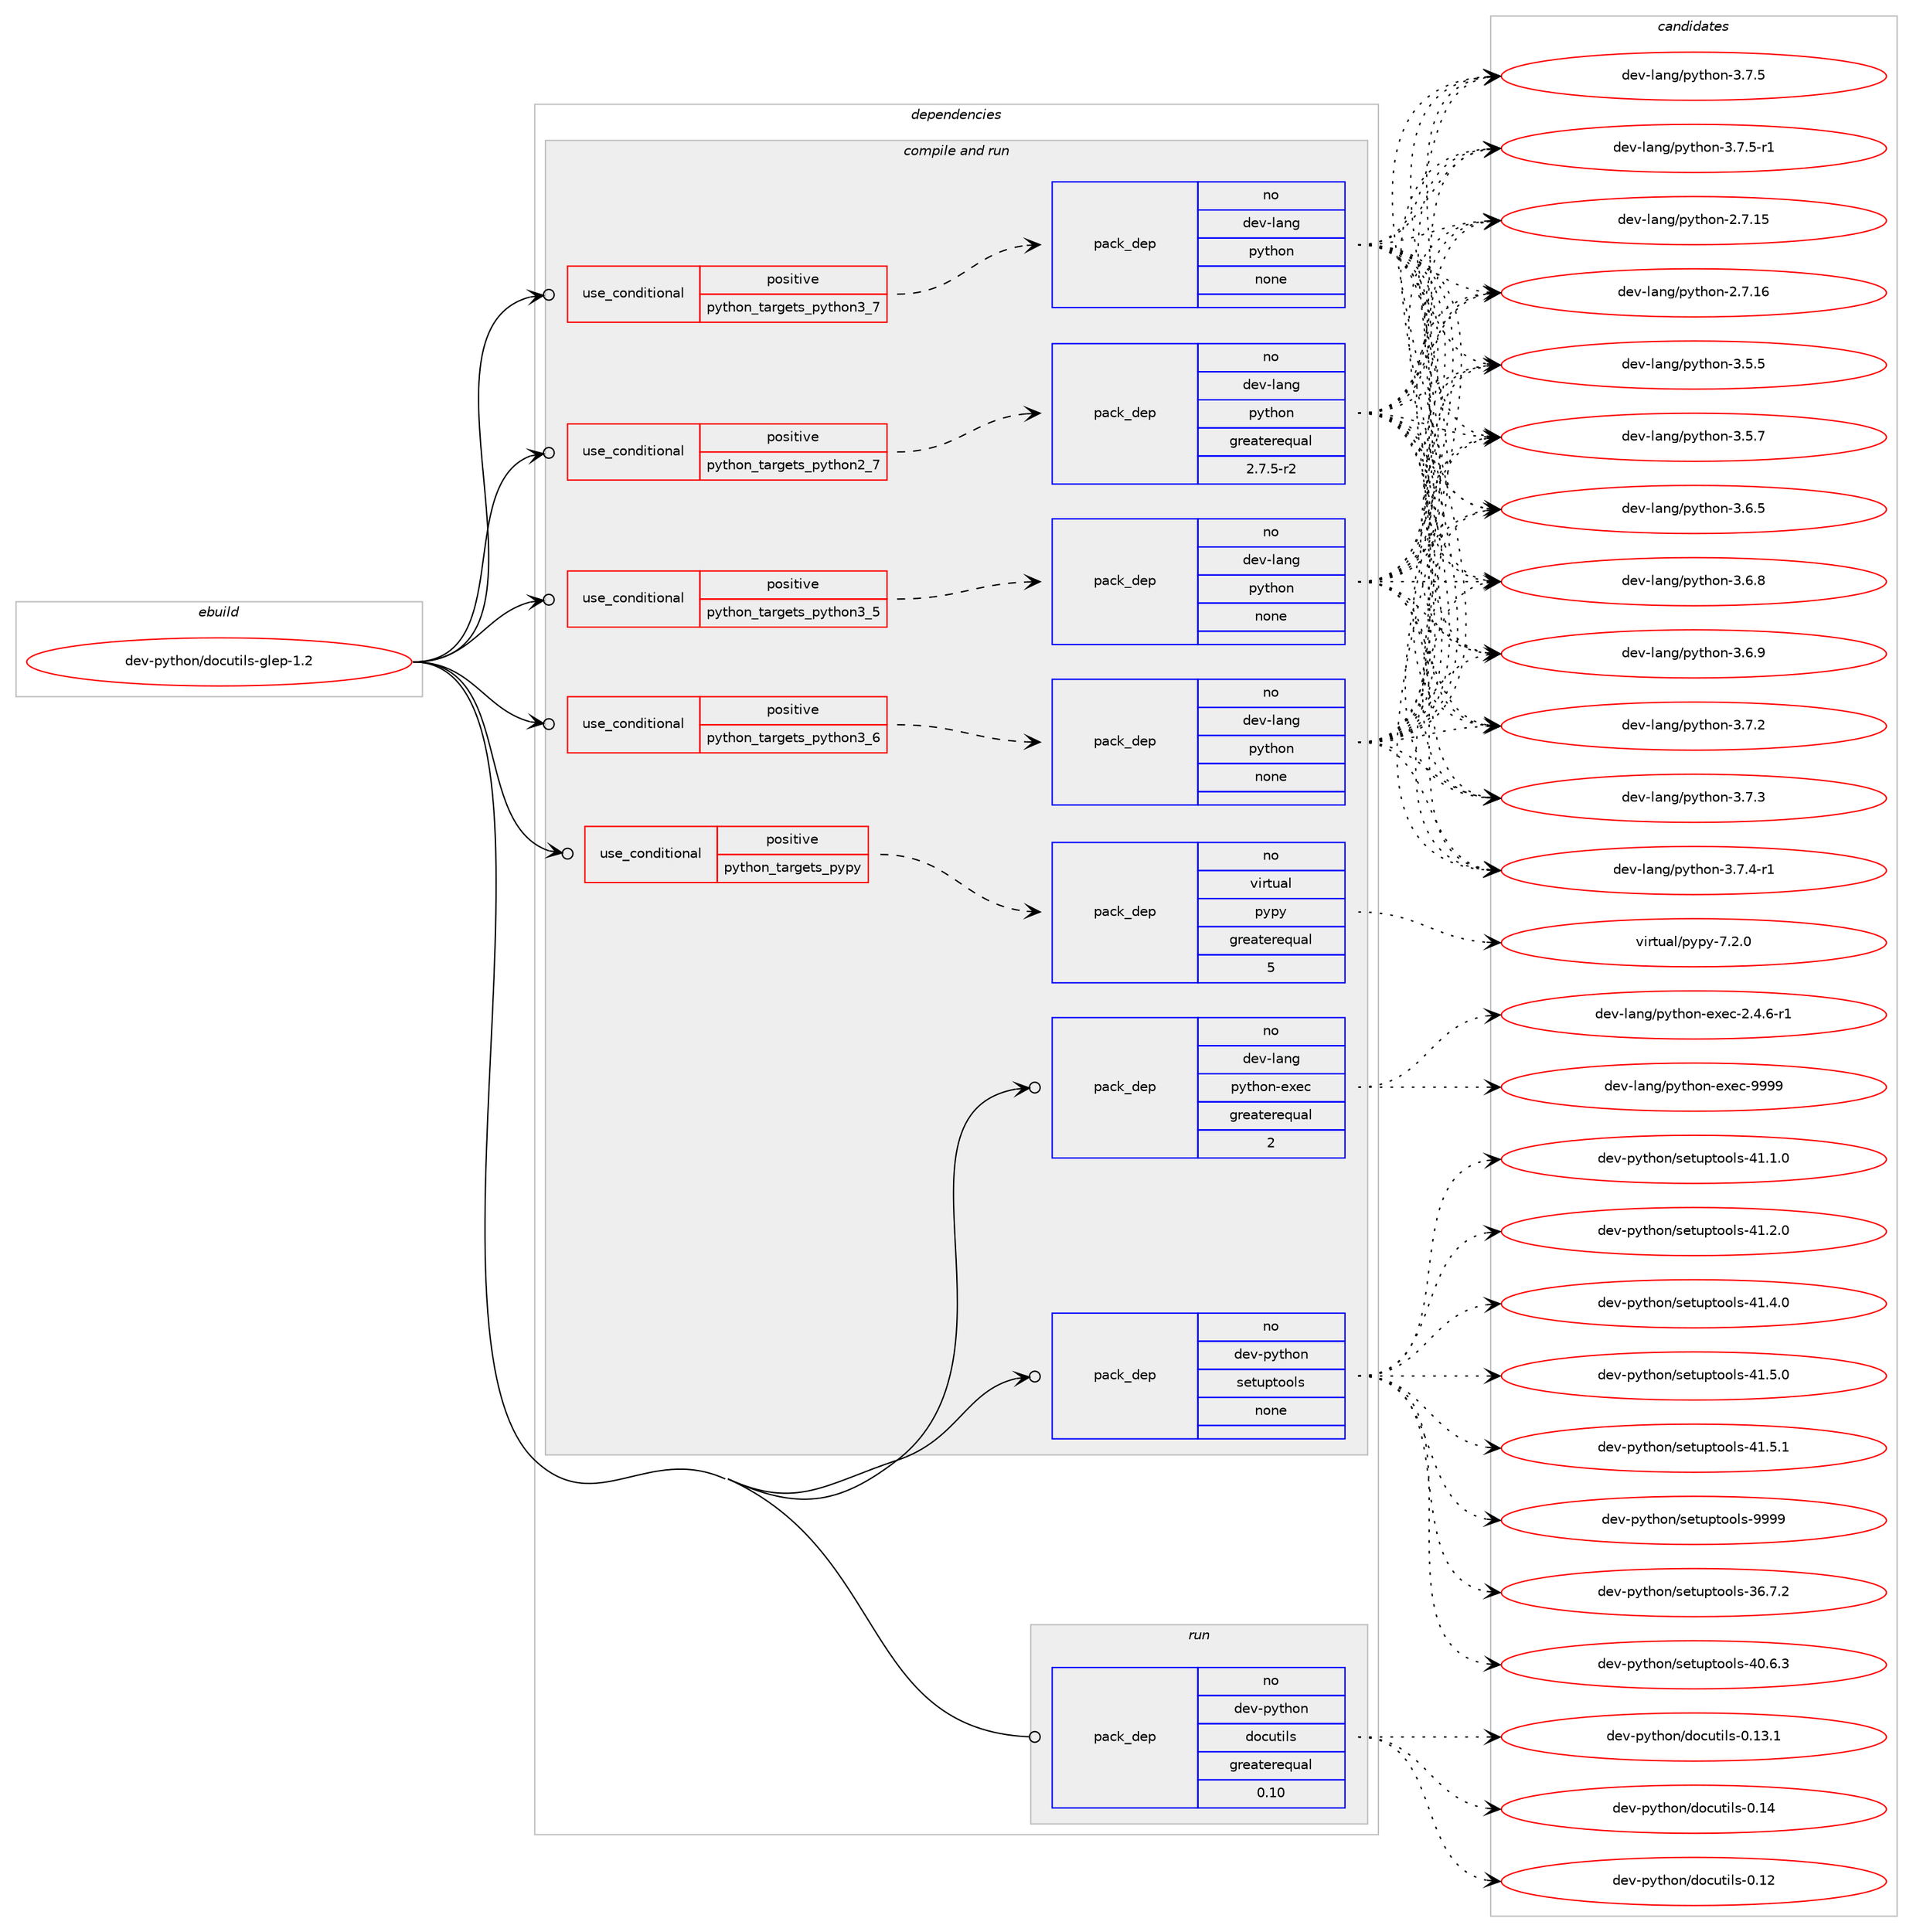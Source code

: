 digraph prolog {

# *************
# Graph options
# *************

newrank=true;
concentrate=true;
compound=true;
graph [rankdir=LR,fontname=Helvetica,fontsize=10,ranksep=1.5];#, ranksep=2.5, nodesep=0.2];
edge  [arrowhead=vee];
node  [fontname=Helvetica,fontsize=10];

# **********
# The ebuild
# **********

subgraph cluster_leftcol {
color=gray;
rank=same;
label=<<i>ebuild</i>>;
id [label="dev-python/docutils-glep-1.2", color=red, width=4, href="../dev-python/docutils-glep-1.2.svg"];
}

# ****************
# The dependencies
# ****************

subgraph cluster_midcol {
color=gray;
label=<<i>dependencies</i>>;
subgraph cluster_compile {
fillcolor="#eeeeee";
style=filled;
label=<<i>compile</i>>;
}
subgraph cluster_compileandrun {
fillcolor="#eeeeee";
style=filled;
label=<<i>compile and run</i>>;
subgraph cond138780 {
dependency602682 [label=<<TABLE BORDER="0" CELLBORDER="1" CELLSPACING="0" CELLPADDING="4"><TR><TD ROWSPAN="3" CELLPADDING="10">use_conditional</TD></TR><TR><TD>positive</TD></TR><TR><TD>python_targets_pypy</TD></TR></TABLE>>, shape=none, color=red];
subgraph pack452108 {
dependency602683 [label=<<TABLE BORDER="0" CELLBORDER="1" CELLSPACING="0" CELLPADDING="4" WIDTH="220"><TR><TD ROWSPAN="6" CELLPADDING="30">pack_dep</TD></TR><TR><TD WIDTH="110">no</TD></TR><TR><TD>virtual</TD></TR><TR><TD>pypy</TD></TR><TR><TD>greaterequal</TD></TR><TR><TD>5</TD></TR></TABLE>>, shape=none, color=blue];
}
dependency602682:e -> dependency602683:w [weight=20,style="dashed",arrowhead="vee"];
}
id:e -> dependency602682:w [weight=20,style="solid",arrowhead="odotvee"];
subgraph cond138781 {
dependency602684 [label=<<TABLE BORDER="0" CELLBORDER="1" CELLSPACING="0" CELLPADDING="4"><TR><TD ROWSPAN="3" CELLPADDING="10">use_conditional</TD></TR><TR><TD>positive</TD></TR><TR><TD>python_targets_python2_7</TD></TR></TABLE>>, shape=none, color=red];
subgraph pack452109 {
dependency602685 [label=<<TABLE BORDER="0" CELLBORDER="1" CELLSPACING="0" CELLPADDING="4" WIDTH="220"><TR><TD ROWSPAN="6" CELLPADDING="30">pack_dep</TD></TR><TR><TD WIDTH="110">no</TD></TR><TR><TD>dev-lang</TD></TR><TR><TD>python</TD></TR><TR><TD>greaterequal</TD></TR><TR><TD>2.7.5-r2</TD></TR></TABLE>>, shape=none, color=blue];
}
dependency602684:e -> dependency602685:w [weight=20,style="dashed",arrowhead="vee"];
}
id:e -> dependency602684:w [weight=20,style="solid",arrowhead="odotvee"];
subgraph cond138782 {
dependency602686 [label=<<TABLE BORDER="0" CELLBORDER="1" CELLSPACING="0" CELLPADDING="4"><TR><TD ROWSPAN="3" CELLPADDING="10">use_conditional</TD></TR><TR><TD>positive</TD></TR><TR><TD>python_targets_python3_5</TD></TR></TABLE>>, shape=none, color=red];
subgraph pack452110 {
dependency602687 [label=<<TABLE BORDER="0" CELLBORDER="1" CELLSPACING="0" CELLPADDING="4" WIDTH="220"><TR><TD ROWSPAN="6" CELLPADDING="30">pack_dep</TD></TR><TR><TD WIDTH="110">no</TD></TR><TR><TD>dev-lang</TD></TR><TR><TD>python</TD></TR><TR><TD>none</TD></TR><TR><TD></TD></TR></TABLE>>, shape=none, color=blue];
}
dependency602686:e -> dependency602687:w [weight=20,style="dashed",arrowhead="vee"];
}
id:e -> dependency602686:w [weight=20,style="solid",arrowhead="odotvee"];
subgraph cond138783 {
dependency602688 [label=<<TABLE BORDER="0" CELLBORDER="1" CELLSPACING="0" CELLPADDING="4"><TR><TD ROWSPAN="3" CELLPADDING="10">use_conditional</TD></TR><TR><TD>positive</TD></TR><TR><TD>python_targets_python3_6</TD></TR></TABLE>>, shape=none, color=red];
subgraph pack452111 {
dependency602689 [label=<<TABLE BORDER="0" CELLBORDER="1" CELLSPACING="0" CELLPADDING="4" WIDTH="220"><TR><TD ROWSPAN="6" CELLPADDING="30">pack_dep</TD></TR><TR><TD WIDTH="110">no</TD></TR><TR><TD>dev-lang</TD></TR><TR><TD>python</TD></TR><TR><TD>none</TD></TR><TR><TD></TD></TR></TABLE>>, shape=none, color=blue];
}
dependency602688:e -> dependency602689:w [weight=20,style="dashed",arrowhead="vee"];
}
id:e -> dependency602688:w [weight=20,style="solid",arrowhead="odotvee"];
subgraph cond138784 {
dependency602690 [label=<<TABLE BORDER="0" CELLBORDER="1" CELLSPACING="0" CELLPADDING="4"><TR><TD ROWSPAN="3" CELLPADDING="10">use_conditional</TD></TR><TR><TD>positive</TD></TR><TR><TD>python_targets_python3_7</TD></TR></TABLE>>, shape=none, color=red];
subgraph pack452112 {
dependency602691 [label=<<TABLE BORDER="0" CELLBORDER="1" CELLSPACING="0" CELLPADDING="4" WIDTH="220"><TR><TD ROWSPAN="6" CELLPADDING="30">pack_dep</TD></TR><TR><TD WIDTH="110">no</TD></TR><TR><TD>dev-lang</TD></TR><TR><TD>python</TD></TR><TR><TD>none</TD></TR><TR><TD></TD></TR></TABLE>>, shape=none, color=blue];
}
dependency602690:e -> dependency602691:w [weight=20,style="dashed",arrowhead="vee"];
}
id:e -> dependency602690:w [weight=20,style="solid",arrowhead="odotvee"];
subgraph pack452113 {
dependency602692 [label=<<TABLE BORDER="0" CELLBORDER="1" CELLSPACING="0" CELLPADDING="4" WIDTH="220"><TR><TD ROWSPAN="6" CELLPADDING="30">pack_dep</TD></TR><TR><TD WIDTH="110">no</TD></TR><TR><TD>dev-lang</TD></TR><TR><TD>python-exec</TD></TR><TR><TD>greaterequal</TD></TR><TR><TD>2</TD></TR></TABLE>>, shape=none, color=blue];
}
id:e -> dependency602692:w [weight=20,style="solid",arrowhead="odotvee"];
subgraph pack452114 {
dependency602693 [label=<<TABLE BORDER="0" CELLBORDER="1" CELLSPACING="0" CELLPADDING="4" WIDTH="220"><TR><TD ROWSPAN="6" CELLPADDING="30">pack_dep</TD></TR><TR><TD WIDTH="110">no</TD></TR><TR><TD>dev-python</TD></TR><TR><TD>setuptools</TD></TR><TR><TD>none</TD></TR><TR><TD></TD></TR></TABLE>>, shape=none, color=blue];
}
id:e -> dependency602693:w [weight=20,style="solid",arrowhead="odotvee"];
}
subgraph cluster_run {
fillcolor="#eeeeee";
style=filled;
label=<<i>run</i>>;
subgraph pack452115 {
dependency602694 [label=<<TABLE BORDER="0" CELLBORDER="1" CELLSPACING="0" CELLPADDING="4" WIDTH="220"><TR><TD ROWSPAN="6" CELLPADDING="30">pack_dep</TD></TR><TR><TD WIDTH="110">no</TD></TR><TR><TD>dev-python</TD></TR><TR><TD>docutils</TD></TR><TR><TD>greaterequal</TD></TR><TR><TD>0.10</TD></TR></TABLE>>, shape=none, color=blue];
}
id:e -> dependency602694:w [weight=20,style="solid",arrowhead="odot"];
}
}

# **************
# The candidates
# **************

subgraph cluster_choices {
rank=same;
color=gray;
label=<<i>candidates</i>>;

subgraph choice452108 {
color=black;
nodesep=1;
choice1181051141161179710847112121112121455546504648 [label="virtual/pypy-7.2.0", color=red, width=4,href="../virtual/pypy-7.2.0.svg"];
dependency602683:e -> choice1181051141161179710847112121112121455546504648:w [style=dotted,weight="100"];
}
subgraph choice452109 {
color=black;
nodesep=1;
choice10010111845108971101034711212111610411111045504655464953 [label="dev-lang/python-2.7.15", color=red, width=4,href="../dev-lang/python-2.7.15.svg"];
choice10010111845108971101034711212111610411111045504655464954 [label="dev-lang/python-2.7.16", color=red, width=4,href="../dev-lang/python-2.7.16.svg"];
choice100101118451089711010347112121116104111110455146534653 [label="dev-lang/python-3.5.5", color=red, width=4,href="../dev-lang/python-3.5.5.svg"];
choice100101118451089711010347112121116104111110455146534655 [label="dev-lang/python-3.5.7", color=red, width=4,href="../dev-lang/python-3.5.7.svg"];
choice100101118451089711010347112121116104111110455146544653 [label="dev-lang/python-3.6.5", color=red, width=4,href="../dev-lang/python-3.6.5.svg"];
choice100101118451089711010347112121116104111110455146544656 [label="dev-lang/python-3.6.8", color=red, width=4,href="../dev-lang/python-3.6.8.svg"];
choice100101118451089711010347112121116104111110455146544657 [label="dev-lang/python-3.6.9", color=red, width=4,href="../dev-lang/python-3.6.9.svg"];
choice100101118451089711010347112121116104111110455146554650 [label="dev-lang/python-3.7.2", color=red, width=4,href="../dev-lang/python-3.7.2.svg"];
choice100101118451089711010347112121116104111110455146554651 [label="dev-lang/python-3.7.3", color=red, width=4,href="../dev-lang/python-3.7.3.svg"];
choice1001011184510897110103471121211161041111104551465546524511449 [label="dev-lang/python-3.7.4-r1", color=red, width=4,href="../dev-lang/python-3.7.4-r1.svg"];
choice100101118451089711010347112121116104111110455146554653 [label="dev-lang/python-3.7.5", color=red, width=4,href="../dev-lang/python-3.7.5.svg"];
choice1001011184510897110103471121211161041111104551465546534511449 [label="dev-lang/python-3.7.5-r1", color=red, width=4,href="../dev-lang/python-3.7.5-r1.svg"];
dependency602685:e -> choice10010111845108971101034711212111610411111045504655464953:w [style=dotted,weight="100"];
dependency602685:e -> choice10010111845108971101034711212111610411111045504655464954:w [style=dotted,weight="100"];
dependency602685:e -> choice100101118451089711010347112121116104111110455146534653:w [style=dotted,weight="100"];
dependency602685:e -> choice100101118451089711010347112121116104111110455146534655:w [style=dotted,weight="100"];
dependency602685:e -> choice100101118451089711010347112121116104111110455146544653:w [style=dotted,weight="100"];
dependency602685:e -> choice100101118451089711010347112121116104111110455146544656:w [style=dotted,weight="100"];
dependency602685:e -> choice100101118451089711010347112121116104111110455146544657:w [style=dotted,weight="100"];
dependency602685:e -> choice100101118451089711010347112121116104111110455146554650:w [style=dotted,weight="100"];
dependency602685:e -> choice100101118451089711010347112121116104111110455146554651:w [style=dotted,weight="100"];
dependency602685:e -> choice1001011184510897110103471121211161041111104551465546524511449:w [style=dotted,weight="100"];
dependency602685:e -> choice100101118451089711010347112121116104111110455146554653:w [style=dotted,weight="100"];
dependency602685:e -> choice1001011184510897110103471121211161041111104551465546534511449:w [style=dotted,weight="100"];
}
subgraph choice452110 {
color=black;
nodesep=1;
choice10010111845108971101034711212111610411111045504655464953 [label="dev-lang/python-2.7.15", color=red, width=4,href="../dev-lang/python-2.7.15.svg"];
choice10010111845108971101034711212111610411111045504655464954 [label="dev-lang/python-2.7.16", color=red, width=4,href="../dev-lang/python-2.7.16.svg"];
choice100101118451089711010347112121116104111110455146534653 [label="dev-lang/python-3.5.5", color=red, width=4,href="../dev-lang/python-3.5.5.svg"];
choice100101118451089711010347112121116104111110455146534655 [label="dev-lang/python-3.5.7", color=red, width=4,href="../dev-lang/python-3.5.7.svg"];
choice100101118451089711010347112121116104111110455146544653 [label="dev-lang/python-3.6.5", color=red, width=4,href="../dev-lang/python-3.6.5.svg"];
choice100101118451089711010347112121116104111110455146544656 [label="dev-lang/python-3.6.8", color=red, width=4,href="../dev-lang/python-3.6.8.svg"];
choice100101118451089711010347112121116104111110455146544657 [label="dev-lang/python-3.6.9", color=red, width=4,href="../dev-lang/python-3.6.9.svg"];
choice100101118451089711010347112121116104111110455146554650 [label="dev-lang/python-3.7.2", color=red, width=4,href="../dev-lang/python-3.7.2.svg"];
choice100101118451089711010347112121116104111110455146554651 [label="dev-lang/python-3.7.3", color=red, width=4,href="../dev-lang/python-3.7.3.svg"];
choice1001011184510897110103471121211161041111104551465546524511449 [label="dev-lang/python-3.7.4-r1", color=red, width=4,href="../dev-lang/python-3.7.4-r1.svg"];
choice100101118451089711010347112121116104111110455146554653 [label="dev-lang/python-3.7.5", color=red, width=4,href="../dev-lang/python-3.7.5.svg"];
choice1001011184510897110103471121211161041111104551465546534511449 [label="dev-lang/python-3.7.5-r1", color=red, width=4,href="../dev-lang/python-3.7.5-r1.svg"];
dependency602687:e -> choice10010111845108971101034711212111610411111045504655464953:w [style=dotted,weight="100"];
dependency602687:e -> choice10010111845108971101034711212111610411111045504655464954:w [style=dotted,weight="100"];
dependency602687:e -> choice100101118451089711010347112121116104111110455146534653:w [style=dotted,weight="100"];
dependency602687:e -> choice100101118451089711010347112121116104111110455146534655:w [style=dotted,weight="100"];
dependency602687:e -> choice100101118451089711010347112121116104111110455146544653:w [style=dotted,weight="100"];
dependency602687:e -> choice100101118451089711010347112121116104111110455146544656:w [style=dotted,weight="100"];
dependency602687:e -> choice100101118451089711010347112121116104111110455146544657:w [style=dotted,weight="100"];
dependency602687:e -> choice100101118451089711010347112121116104111110455146554650:w [style=dotted,weight="100"];
dependency602687:e -> choice100101118451089711010347112121116104111110455146554651:w [style=dotted,weight="100"];
dependency602687:e -> choice1001011184510897110103471121211161041111104551465546524511449:w [style=dotted,weight="100"];
dependency602687:e -> choice100101118451089711010347112121116104111110455146554653:w [style=dotted,weight="100"];
dependency602687:e -> choice1001011184510897110103471121211161041111104551465546534511449:w [style=dotted,weight="100"];
}
subgraph choice452111 {
color=black;
nodesep=1;
choice10010111845108971101034711212111610411111045504655464953 [label="dev-lang/python-2.7.15", color=red, width=4,href="../dev-lang/python-2.7.15.svg"];
choice10010111845108971101034711212111610411111045504655464954 [label="dev-lang/python-2.7.16", color=red, width=4,href="../dev-lang/python-2.7.16.svg"];
choice100101118451089711010347112121116104111110455146534653 [label="dev-lang/python-3.5.5", color=red, width=4,href="../dev-lang/python-3.5.5.svg"];
choice100101118451089711010347112121116104111110455146534655 [label="dev-lang/python-3.5.7", color=red, width=4,href="../dev-lang/python-3.5.7.svg"];
choice100101118451089711010347112121116104111110455146544653 [label="dev-lang/python-3.6.5", color=red, width=4,href="../dev-lang/python-3.6.5.svg"];
choice100101118451089711010347112121116104111110455146544656 [label="dev-lang/python-3.6.8", color=red, width=4,href="../dev-lang/python-3.6.8.svg"];
choice100101118451089711010347112121116104111110455146544657 [label="dev-lang/python-3.6.9", color=red, width=4,href="../dev-lang/python-3.6.9.svg"];
choice100101118451089711010347112121116104111110455146554650 [label="dev-lang/python-3.7.2", color=red, width=4,href="../dev-lang/python-3.7.2.svg"];
choice100101118451089711010347112121116104111110455146554651 [label="dev-lang/python-3.7.3", color=red, width=4,href="../dev-lang/python-3.7.3.svg"];
choice1001011184510897110103471121211161041111104551465546524511449 [label="dev-lang/python-3.7.4-r1", color=red, width=4,href="../dev-lang/python-3.7.4-r1.svg"];
choice100101118451089711010347112121116104111110455146554653 [label="dev-lang/python-3.7.5", color=red, width=4,href="../dev-lang/python-3.7.5.svg"];
choice1001011184510897110103471121211161041111104551465546534511449 [label="dev-lang/python-3.7.5-r1", color=red, width=4,href="../dev-lang/python-3.7.5-r1.svg"];
dependency602689:e -> choice10010111845108971101034711212111610411111045504655464953:w [style=dotted,weight="100"];
dependency602689:e -> choice10010111845108971101034711212111610411111045504655464954:w [style=dotted,weight="100"];
dependency602689:e -> choice100101118451089711010347112121116104111110455146534653:w [style=dotted,weight="100"];
dependency602689:e -> choice100101118451089711010347112121116104111110455146534655:w [style=dotted,weight="100"];
dependency602689:e -> choice100101118451089711010347112121116104111110455146544653:w [style=dotted,weight="100"];
dependency602689:e -> choice100101118451089711010347112121116104111110455146544656:w [style=dotted,weight="100"];
dependency602689:e -> choice100101118451089711010347112121116104111110455146544657:w [style=dotted,weight="100"];
dependency602689:e -> choice100101118451089711010347112121116104111110455146554650:w [style=dotted,weight="100"];
dependency602689:e -> choice100101118451089711010347112121116104111110455146554651:w [style=dotted,weight="100"];
dependency602689:e -> choice1001011184510897110103471121211161041111104551465546524511449:w [style=dotted,weight="100"];
dependency602689:e -> choice100101118451089711010347112121116104111110455146554653:w [style=dotted,weight="100"];
dependency602689:e -> choice1001011184510897110103471121211161041111104551465546534511449:w [style=dotted,weight="100"];
}
subgraph choice452112 {
color=black;
nodesep=1;
choice10010111845108971101034711212111610411111045504655464953 [label="dev-lang/python-2.7.15", color=red, width=4,href="../dev-lang/python-2.7.15.svg"];
choice10010111845108971101034711212111610411111045504655464954 [label="dev-lang/python-2.7.16", color=red, width=4,href="../dev-lang/python-2.7.16.svg"];
choice100101118451089711010347112121116104111110455146534653 [label="dev-lang/python-3.5.5", color=red, width=4,href="../dev-lang/python-3.5.5.svg"];
choice100101118451089711010347112121116104111110455146534655 [label="dev-lang/python-3.5.7", color=red, width=4,href="../dev-lang/python-3.5.7.svg"];
choice100101118451089711010347112121116104111110455146544653 [label="dev-lang/python-3.6.5", color=red, width=4,href="../dev-lang/python-3.6.5.svg"];
choice100101118451089711010347112121116104111110455146544656 [label="dev-lang/python-3.6.8", color=red, width=4,href="../dev-lang/python-3.6.8.svg"];
choice100101118451089711010347112121116104111110455146544657 [label="dev-lang/python-3.6.9", color=red, width=4,href="../dev-lang/python-3.6.9.svg"];
choice100101118451089711010347112121116104111110455146554650 [label="dev-lang/python-3.7.2", color=red, width=4,href="../dev-lang/python-3.7.2.svg"];
choice100101118451089711010347112121116104111110455146554651 [label="dev-lang/python-3.7.3", color=red, width=4,href="../dev-lang/python-3.7.3.svg"];
choice1001011184510897110103471121211161041111104551465546524511449 [label="dev-lang/python-3.7.4-r1", color=red, width=4,href="../dev-lang/python-3.7.4-r1.svg"];
choice100101118451089711010347112121116104111110455146554653 [label="dev-lang/python-3.7.5", color=red, width=4,href="../dev-lang/python-3.7.5.svg"];
choice1001011184510897110103471121211161041111104551465546534511449 [label="dev-lang/python-3.7.5-r1", color=red, width=4,href="../dev-lang/python-3.7.5-r1.svg"];
dependency602691:e -> choice10010111845108971101034711212111610411111045504655464953:w [style=dotted,weight="100"];
dependency602691:e -> choice10010111845108971101034711212111610411111045504655464954:w [style=dotted,weight="100"];
dependency602691:e -> choice100101118451089711010347112121116104111110455146534653:w [style=dotted,weight="100"];
dependency602691:e -> choice100101118451089711010347112121116104111110455146534655:w [style=dotted,weight="100"];
dependency602691:e -> choice100101118451089711010347112121116104111110455146544653:w [style=dotted,weight="100"];
dependency602691:e -> choice100101118451089711010347112121116104111110455146544656:w [style=dotted,weight="100"];
dependency602691:e -> choice100101118451089711010347112121116104111110455146544657:w [style=dotted,weight="100"];
dependency602691:e -> choice100101118451089711010347112121116104111110455146554650:w [style=dotted,weight="100"];
dependency602691:e -> choice100101118451089711010347112121116104111110455146554651:w [style=dotted,weight="100"];
dependency602691:e -> choice1001011184510897110103471121211161041111104551465546524511449:w [style=dotted,weight="100"];
dependency602691:e -> choice100101118451089711010347112121116104111110455146554653:w [style=dotted,weight="100"];
dependency602691:e -> choice1001011184510897110103471121211161041111104551465546534511449:w [style=dotted,weight="100"];
}
subgraph choice452113 {
color=black;
nodesep=1;
choice10010111845108971101034711212111610411111045101120101994550465246544511449 [label="dev-lang/python-exec-2.4.6-r1", color=red, width=4,href="../dev-lang/python-exec-2.4.6-r1.svg"];
choice10010111845108971101034711212111610411111045101120101994557575757 [label="dev-lang/python-exec-9999", color=red, width=4,href="../dev-lang/python-exec-9999.svg"];
dependency602692:e -> choice10010111845108971101034711212111610411111045101120101994550465246544511449:w [style=dotted,weight="100"];
dependency602692:e -> choice10010111845108971101034711212111610411111045101120101994557575757:w [style=dotted,weight="100"];
}
subgraph choice452114 {
color=black;
nodesep=1;
choice100101118451121211161041111104711510111611711211611111110811545515446554650 [label="dev-python/setuptools-36.7.2", color=red, width=4,href="../dev-python/setuptools-36.7.2.svg"];
choice100101118451121211161041111104711510111611711211611111110811545524846544651 [label="dev-python/setuptools-40.6.3", color=red, width=4,href="../dev-python/setuptools-40.6.3.svg"];
choice100101118451121211161041111104711510111611711211611111110811545524946494648 [label="dev-python/setuptools-41.1.0", color=red, width=4,href="../dev-python/setuptools-41.1.0.svg"];
choice100101118451121211161041111104711510111611711211611111110811545524946504648 [label="dev-python/setuptools-41.2.0", color=red, width=4,href="../dev-python/setuptools-41.2.0.svg"];
choice100101118451121211161041111104711510111611711211611111110811545524946524648 [label="dev-python/setuptools-41.4.0", color=red, width=4,href="../dev-python/setuptools-41.4.0.svg"];
choice100101118451121211161041111104711510111611711211611111110811545524946534648 [label="dev-python/setuptools-41.5.0", color=red, width=4,href="../dev-python/setuptools-41.5.0.svg"];
choice100101118451121211161041111104711510111611711211611111110811545524946534649 [label="dev-python/setuptools-41.5.1", color=red, width=4,href="../dev-python/setuptools-41.5.1.svg"];
choice10010111845112121116104111110471151011161171121161111111081154557575757 [label="dev-python/setuptools-9999", color=red, width=4,href="../dev-python/setuptools-9999.svg"];
dependency602693:e -> choice100101118451121211161041111104711510111611711211611111110811545515446554650:w [style=dotted,weight="100"];
dependency602693:e -> choice100101118451121211161041111104711510111611711211611111110811545524846544651:w [style=dotted,weight="100"];
dependency602693:e -> choice100101118451121211161041111104711510111611711211611111110811545524946494648:w [style=dotted,weight="100"];
dependency602693:e -> choice100101118451121211161041111104711510111611711211611111110811545524946504648:w [style=dotted,weight="100"];
dependency602693:e -> choice100101118451121211161041111104711510111611711211611111110811545524946524648:w [style=dotted,weight="100"];
dependency602693:e -> choice100101118451121211161041111104711510111611711211611111110811545524946534648:w [style=dotted,weight="100"];
dependency602693:e -> choice100101118451121211161041111104711510111611711211611111110811545524946534649:w [style=dotted,weight="100"];
dependency602693:e -> choice10010111845112121116104111110471151011161171121161111111081154557575757:w [style=dotted,weight="100"];
}
subgraph choice452115 {
color=black;
nodesep=1;
choice1001011184511212111610411111047100111991171161051081154548464950 [label="dev-python/docutils-0.12", color=red, width=4,href="../dev-python/docutils-0.12.svg"];
choice10010111845112121116104111110471001119911711610510811545484649514649 [label="dev-python/docutils-0.13.1", color=red, width=4,href="../dev-python/docutils-0.13.1.svg"];
choice1001011184511212111610411111047100111991171161051081154548464952 [label="dev-python/docutils-0.14", color=red, width=4,href="../dev-python/docutils-0.14.svg"];
dependency602694:e -> choice1001011184511212111610411111047100111991171161051081154548464950:w [style=dotted,weight="100"];
dependency602694:e -> choice10010111845112121116104111110471001119911711610510811545484649514649:w [style=dotted,weight="100"];
dependency602694:e -> choice1001011184511212111610411111047100111991171161051081154548464952:w [style=dotted,weight="100"];
}
}

}
